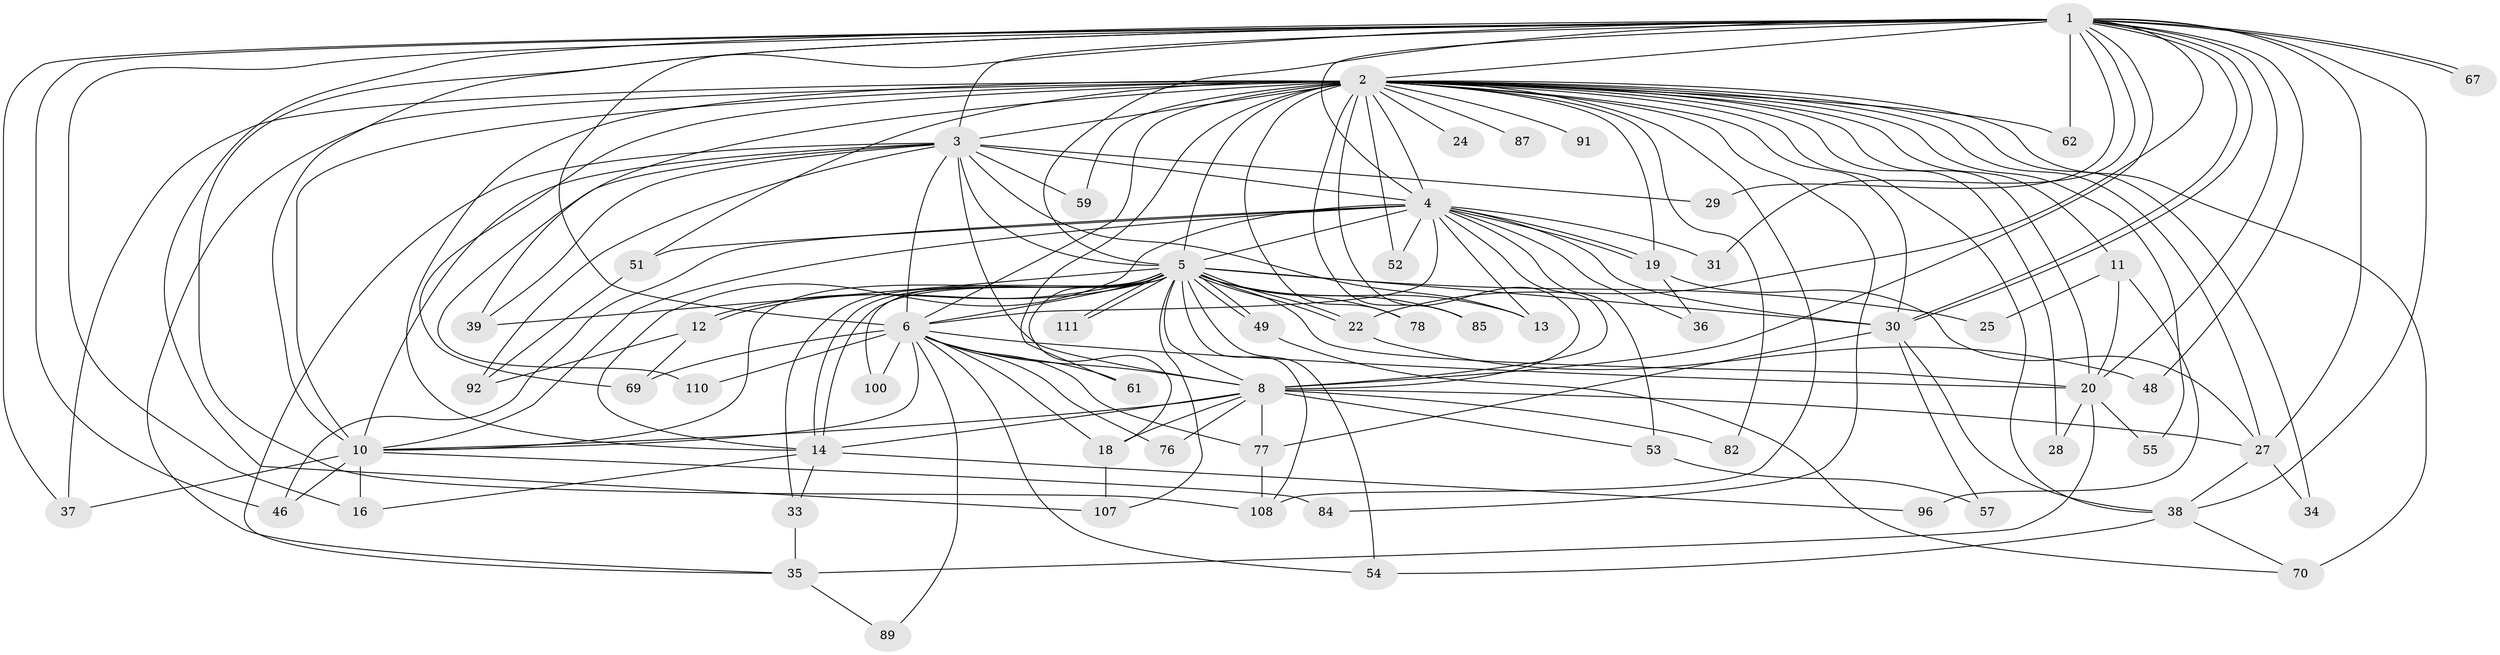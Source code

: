 // original degree distribution, {29: 0.008064516129032258, 25: 0.008064516129032258, 15: 0.016129032258064516, 24: 0.008064516129032258, 40: 0.008064516129032258, 21: 0.016129032258064516, 19: 0.016129032258064516, 5: 0.04838709677419355, 4: 0.06451612903225806, 3: 0.24193548387096775, 9: 0.016129032258064516, 6: 0.024193548387096774, 2: 0.5241935483870968}
// Generated by graph-tools (version 1.1) at 2025/17/03/04/25 18:17:39]
// undirected, 62 vertices, 163 edges
graph export_dot {
graph [start="1"]
  node [color=gray90,style=filled];
  1 [super="+43"];
  2 [super="+103+7+63+122+58+73+21+74"];
  3 [super="+26"];
  4;
  5;
  6;
  8 [super="+15+60"];
  10;
  11 [super="+81"];
  12 [super="+71"];
  13 [super="+64"];
  14 [super="+116+23+44+90+45"];
  16;
  18 [super="+66"];
  19 [super="+40"];
  20 [super="+50+65+41+88"];
  22 [super="+115"];
  24;
  25;
  27 [super="+124+97"];
  28;
  29;
  30 [super="+98+56"];
  31;
  33 [super="+83"];
  34;
  35;
  36;
  37 [super="+79"];
  38 [super="+80+123"];
  39 [super="+72"];
  46 [super="+101"];
  48;
  49 [super="+75"];
  51 [super="+120"];
  52;
  53;
  54;
  55;
  57;
  59;
  61;
  62;
  67;
  69;
  70 [super="+95"];
  76;
  77;
  78;
  82;
  84;
  85;
  87;
  89;
  91;
  92;
  96;
  100;
  107 [super="+113"];
  108 [super="+118"];
  110;
  111;
  1 -- 2 [weight=3];
  1 -- 3;
  1 -- 4 [weight=2];
  1 -- 5;
  1 -- 6;
  1 -- 8 [weight=3];
  1 -- 10;
  1 -- 16;
  1 -- 20;
  1 -- 27;
  1 -- 29;
  1 -- 30;
  1 -- 30;
  1 -- 31;
  1 -- 37;
  1 -- 38;
  1 -- 46;
  1 -- 48;
  1 -- 62;
  1 -- 67;
  1 -- 67;
  1 -- 107;
  1 -- 108;
  1 -- 22;
  2 -- 3 [weight=3];
  2 -- 4 [weight=4];
  2 -- 5 [weight=6];
  2 -- 6 [weight=4];
  2 -- 8 [weight=5];
  2 -- 10 [weight=5];
  2 -- 11 [weight=2];
  2 -- 28 [weight=2];
  2 -- 61;
  2 -- 78;
  2 -- 82;
  2 -- 91 [weight=2];
  2 -- 108;
  2 -- 70 [weight=2];
  2 -- 69 [weight=2];
  2 -- 20;
  2 -- 85;
  2 -- 87 [weight=2];
  2 -- 24;
  2 -- 27;
  2 -- 34;
  2 -- 35;
  2 -- 37;
  2 -- 38;
  2 -- 51;
  2 -- 52;
  2 -- 55;
  2 -- 59 [weight=2];
  2 -- 62;
  2 -- 30;
  2 -- 19 [weight=2];
  2 -- 39;
  2 -- 84;
  2 -- 14 [weight=3];
  3 -- 4;
  3 -- 5;
  3 -- 6 [weight=2];
  3 -- 8;
  3 -- 10;
  3 -- 13;
  3 -- 29;
  3 -- 35;
  3 -- 39;
  3 -- 110;
  3 -- 59;
  3 -- 92;
  4 -- 5;
  4 -- 6;
  4 -- 8 [weight=2];
  4 -- 10;
  4 -- 13;
  4 -- 19 [weight=2];
  4 -- 19;
  4 -- 31;
  4 -- 36;
  4 -- 46;
  4 -- 51;
  4 -- 52;
  4 -- 53;
  4 -- 30;
  4 -- 14;
  5 -- 6;
  5 -- 8;
  5 -- 10;
  5 -- 12;
  5 -- 12;
  5 -- 14 [weight=3];
  5 -- 14;
  5 -- 18;
  5 -- 20 [weight=4];
  5 -- 22;
  5 -- 22;
  5 -- 25;
  5 -- 33;
  5 -- 39;
  5 -- 49;
  5 -- 49;
  5 -- 54;
  5 -- 78;
  5 -- 85;
  5 -- 100;
  5 -- 107;
  5 -- 108;
  5 -- 111;
  5 -- 111;
  5 -- 13;
  5 -- 30;
  6 -- 8;
  6 -- 10;
  6 -- 18;
  6 -- 54;
  6 -- 61;
  6 -- 69;
  6 -- 76;
  6 -- 77;
  6 -- 89;
  6 -- 100;
  6 -- 110;
  6 -- 20;
  8 -- 10;
  8 -- 53;
  8 -- 76;
  8 -- 77;
  8 -- 82;
  8 -- 14;
  8 -- 27;
  8 -- 18;
  10 -- 16;
  10 -- 84;
  10 -- 37;
  10 -- 46;
  11 -- 25;
  11 -- 96;
  11 -- 20;
  12 -- 92;
  12 -- 69;
  14 -- 33;
  14 -- 16;
  14 -- 96;
  18 -- 107;
  19 -- 36;
  19 -- 27;
  20 -- 28;
  20 -- 35;
  20 -- 55;
  22 -- 48;
  27 -- 34;
  27 -- 38;
  30 -- 38;
  30 -- 57;
  30 -- 77;
  33 -- 35;
  35 -- 89;
  38 -- 70;
  38 -- 54;
  49 -- 70;
  51 -- 92;
  53 -- 57;
  77 -- 108;
}
